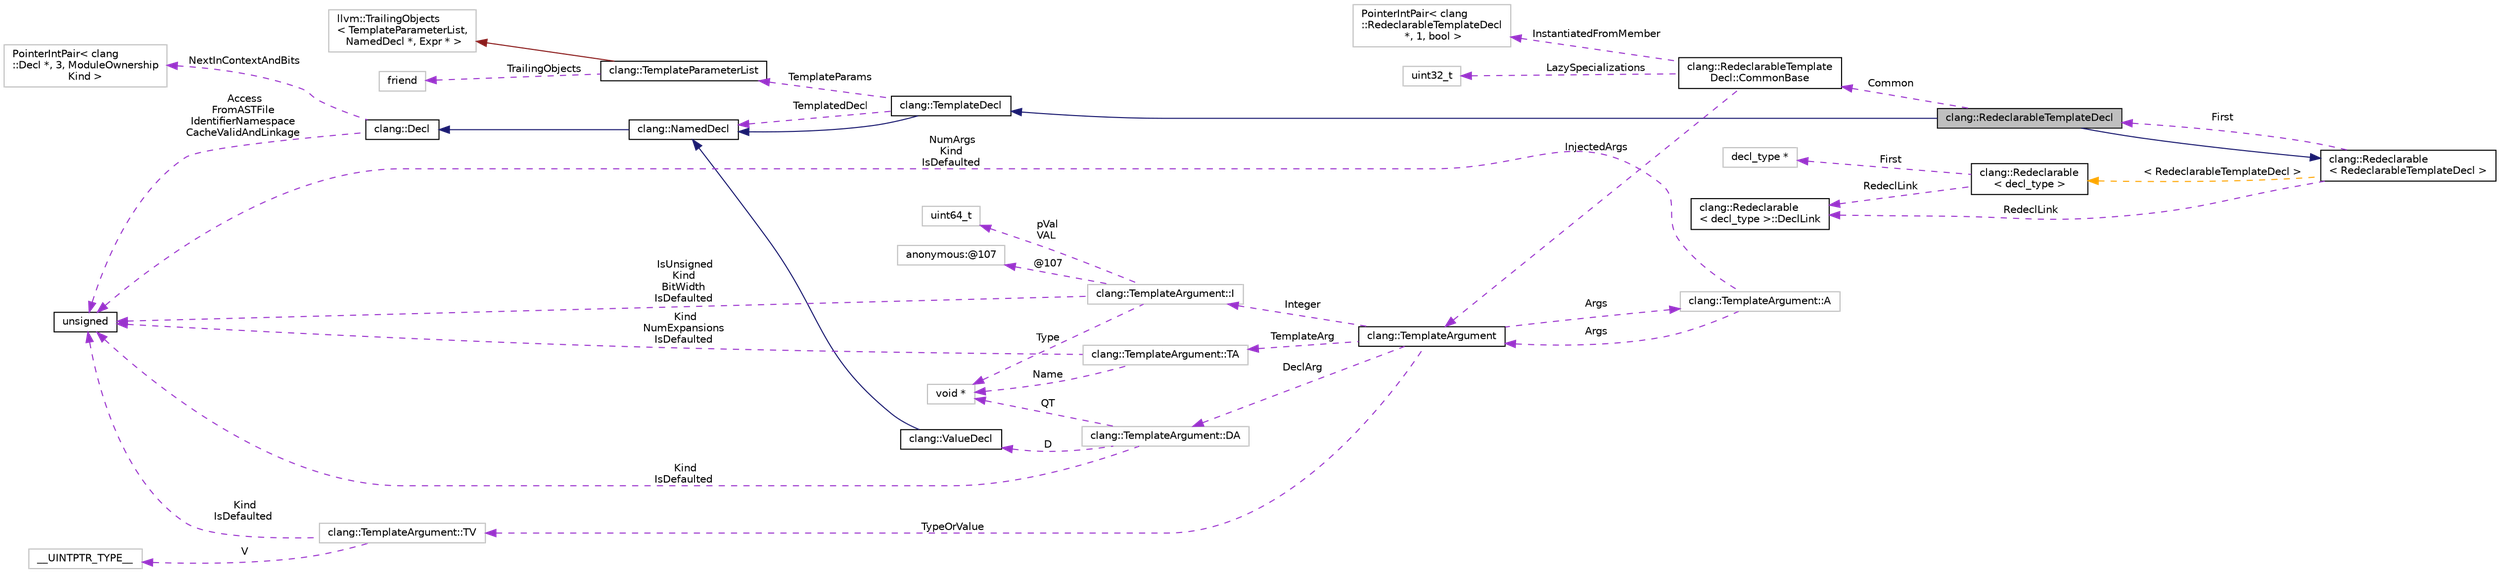 digraph "clang::RedeclarableTemplateDecl"
{
 // LATEX_PDF_SIZE
  bgcolor="transparent";
  edge [fontname="Helvetica",fontsize="10",labelfontname="Helvetica",labelfontsize="10"];
  node [fontname="Helvetica",fontsize="10",shape=record];
  rankdir="LR";
  Node1 [label="clang::RedeclarableTemplateDecl",height=0.2,width=0.4,color="black", fillcolor="grey75", style="filled", fontcolor="black",tooltip="Declaration of a redeclarable template."];
  Node2 -> Node1 [dir="back",color="midnightblue",fontsize="10",style="solid",fontname="Helvetica"];
  Node2 [label="clang::TemplateDecl",height=0.2,width=0.4,color="black",URL="$classclang_1_1TemplateDecl.html",tooltip="The base class of all kinds of template declarations (e.g., class, function, etc.)."];
  Node3 -> Node2 [dir="back",color="midnightblue",fontsize="10",style="solid",fontname="Helvetica"];
  Node3 [label="clang::NamedDecl",height=0.2,width=0.4,color="black",URL="$classclang_1_1NamedDecl.html",tooltip="This represents a decl that may have a name."];
  Node4 -> Node3 [dir="back",color="midnightblue",fontsize="10",style="solid",fontname="Helvetica"];
  Node4 [label="clang::Decl",height=0.2,width=0.4,color="black",URL="$classclang_1_1Decl.html",tooltip="Decl - This represents one declaration (or definition), e.g."];
  Node5 -> Node4 [dir="back",color="darkorchid3",fontsize="10",style="dashed",label=" NextInContextAndBits" ,fontname="Helvetica"];
  Node5 [label="PointerIntPair\< clang\l::Decl *, 3, ModuleOwnership\lKind \>",height=0.2,width=0.4,color="grey75",tooltip=" "];
  Node6 -> Node4 [dir="back",color="darkorchid3",fontsize="10",style="dashed",label=" Access\nFromASTFile\nIdentifierNamespace\nCacheValidAndLinkage" ,fontname="Helvetica"];
  Node6 [label="unsigned",height=0.2,width=0.4,color="black",URL="$classunsigned.html",tooltip=" "];
  Node3 -> Node2 [dir="back",color="darkorchid3",fontsize="10",style="dashed",label=" TemplatedDecl" ,fontname="Helvetica"];
  Node7 -> Node2 [dir="back",color="darkorchid3",fontsize="10",style="dashed",label=" TemplateParams" ,fontname="Helvetica"];
  Node7 [label="clang::TemplateParameterList",height=0.2,width=0.4,color="black",URL="$classclang_1_1TemplateParameterList.html",tooltip="Stores a list of template parameters for a TemplateDecl and its derived classes."];
  Node8 -> Node7 [dir="back",color="firebrick4",fontsize="10",style="solid",fontname="Helvetica"];
  Node8 [label="llvm::TrailingObjects\l\< TemplateParameterList,\l NamedDecl *, Expr * \>",height=0.2,width=0.4,color="grey75",tooltip=" "];
  Node9 -> Node7 [dir="back",color="darkorchid3",fontsize="10",style="dashed",label=" TrailingObjects" ,fontname="Helvetica"];
  Node9 [label="friend",height=0.2,width=0.4,color="grey75",tooltip=" "];
  Node10 -> Node1 [dir="back",color="midnightblue",fontsize="10",style="solid",fontname="Helvetica"];
  Node10 [label="clang::Redeclarable\l\< RedeclarableTemplateDecl \>",height=0.2,width=0.4,color="black",URL="$classclang_1_1Redeclarable.html",tooltip=" "];
  Node11 -> Node10 [dir="back",color="darkorchid3",fontsize="10",style="dashed",label=" RedeclLink" ,fontname="Helvetica"];
  Node11 [label="clang::Redeclarable\l\< decl_type \>::DeclLink",height=0.2,width=0.4,color="black",URL="$classclang_1_1Redeclarable_1_1DeclLink.html",tooltip=" "];
  Node1 -> Node10 [dir="back",color="darkorchid3",fontsize="10",style="dashed",label=" First" ,fontname="Helvetica"];
  Node12 -> Node10 [dir="back",color="orange",fontsize="10",style="dashed",label=" \< RedeclarableTemplateDecl \>" ,fontname="Helvetica"];
  Node12 [label="clang::Redeclarable\l\< decl_type \>",height=0.2,width=0.4,color="black",URL="$classclang_1_1Redeclarable.html",tooltip="Provides common interface for the Decls that can be redeclared."];
  Node11 -> Node12 [dir="back",color="darkorchid3",fontsize="10",style="dashed",label=" RedeclLink" ,fontname="Helvetica"];
  Node13 -> Node12 [dir="back",color="darkorchid3",fontsize="10",style="dashed",label=" First" ,fontname="Helvetica"];
  Node13 [label="decl_type *",height=0.2,width=0.4,color="grey75",tooltip=" "];
  Node14 -> Node1 [dir="back",color="darkorchid3",fontsize="10",style="dashed",label=" Common" ,fontname="Helvetica"];
  Node14 [label="clang::RedeclarableTemplate\lDecl::CommonBase",height=0.2,width=0.4,color="black",URL="$structclang_1_1RedeclarableTemplateDecl_1_1CommonBase.html",tooltip=" "];
  Node15 -> Node14 [dir="back",color="darkorchid3",fontsize="10",style="dashed",label=" InjectedArgs" ,fontname="Helvetica"];
  Node15 [label="clang::TemplateArgument",height=0.2,width=0.4,color="black",URL="$classclang_1_1TemplateArgument.html",tooltip="Represents a template argument."];
  Node16 -> Node15 [dir="back",color="darkorchid3",fontsize="10",style="dashed",label=" TemplateArg" ,fontname="Helvetica"];
  Node16 [label="clang::TemplateArgument::TA",height=0.2,width=0.4,color="grey75",tooltip=" "];
  Node6 -> Node16 [dir="back",color="darkorchid3",fontsize="10",style="dashed",label=" Kind\nNumExpansions\nIsDefaulted" ,fontname="Helvetica"];
  Node17 -> Node16 [dir="back",color="darkorchid3",fontsize="10",style="dashed",label=" Name" ,fontname="Helvetica"];
  Node17 [label="void *",height=0.2,width=0.4,color="grey75",tooltip=" "];
  Node18 -> Node15 [dir="back",color="darkorchid3",fontsize="10",style="dashed",label=" DeclArg" ,fontname="Helvetica"];
  Node18 [label="clang::TemplateArgument::DA",height=0.2,width=0.4,color="grey75",tooltip="The kind of template argument we're storing."];
  Node19 -> Node18 [dir="back",color="darkorchid3",fontsize="10",style="dashed",label=" D" ,fontname="Helvetica"];
  Node19 [label="clang::ValueDecl",height=0.2,width=0.4,color="black",URL="$classclang_1_1ValueDecl.html",tooltip="Represent the declaration of a variable (in which case it is an lvalue) a function (in which case it ..."];
  Node3 -> Node19 [dir="back",color="midnightblue",fontsize="10",style="solid",fontname="Helvetica"];
  Node6 -> Node18 [dir="back",color="darkorchid3",fontsize="10",style="dashed",label=" Kind\nIsDefaulted" ,fontname="Helvetica"];
  Node17 -> Node18 [dir="back",color="darkorchid3",fontsize="10",style="dashed",label=" QT" ,fontname="Helvetica"];
  Node20 -> Node15 [dir="back",color="darkorchid3",fontsize="10",style="dashed",label=" Args" ,fontname="Helvetica"];
  Node20 [label="clang::TemplateArgument::A",height=0.2,width=0.4,color="grey75",tooltip=" "];
  Node15 -> Node20 [dir="back",color="darkorchid3",fontsize="10",style="dashed",label=" Args" ,fontname="Helvetica"];
  Node6 -> Node20 [dir="back",color="darkorchid3",fontsize="10",style="dashed",label=" NumArgs\nKind\nIsDefaulted" ,fontname="Helvetica"];
  Node21 -> Node15 [dir="back",color="darkorchid3",fontsize="10",style="dashed",label=" TypeOrValue" ,fontname="Helvetica"];
  Node21 [label="clang::TemplateArgument::TV",height=0.2,width=0.4,color="grey75",tooltip=" "];
  Node22 -> Node21 [dir="back",color="darkorchid3",fontsize="10",style="dashed",label=" V" ,fontname="Helvetica"];
  Node22 [label="__UINTPTR_TYPE__",height=0.2,width=0.4,color="grey75",tooltip=" "];
  Node6 -> Node21 [dir="back",color="darkorchid3",fontsize="10",style="dashed",label=" Kind\nIsDefaulted" ,fontname="Helvetica"];
  Node23 -> Node15 [dir="back",color="darkorchid3",fontsize="10",style="dashed",label=" Integer" ,fontname="Helvetica"];
  Node23 [label="clang::TemplateArgument::I",height=0.2,width=0.4,color="grey75",tooltip=" "];
  Node24 -> Node23 [dir="back",color="darkorchid3",fontsize="10",style="dashed",label=" pVal\nVAL" ,fontname="Helvetica"];
  Node24 [label="uint64_t",height=0.2,width=0.4,color="grey75",tooltip=" "];
  Node25 -> Node23 [dir="back",color="darkorchid3",fontsize="10",style="dashed",label=" @107" ,fontname="Helvetica"];
  Node25 [label="anonymous:@107",height=0.2,width=0.4,color="grey75",tooltip=" "];
  Node6 -> Node23 [dir="back",color="darkorchid3",fontsize="10",style="dashed",label=" IsUnsigned\nKind\nBitWidth\nIsDefaulted" ,fontname="Helvetica"];
  Node17 -> Node23 [dir="back",color="darkorchid3",fontsize="10",style="dashed",label=" Type" ,fontname="Helvetica"];
  Node26 -> Node14 [dir="back",color="darkorchid3",fontsize="10",style="dashed",label=" InstantiatedFromMember" ,fontname="Helvetica"];
  Node26 [label="PointerIntPair\< clang\l::RedeclarableTemplateDecl\l *, 1, bool \>",height=0.2,width=0.4,color="grey75",tooltip=" "];
  Node27 -> Node14 [dir="back",color="darkorchid3",fontsize="10",style="dashed",label=" LazySpecializations" ,fontname="Helvetica"];
  Node27 [label="uint32_t",height=0.2,width=0.4,color="grey75",tooltip=" "];
}
